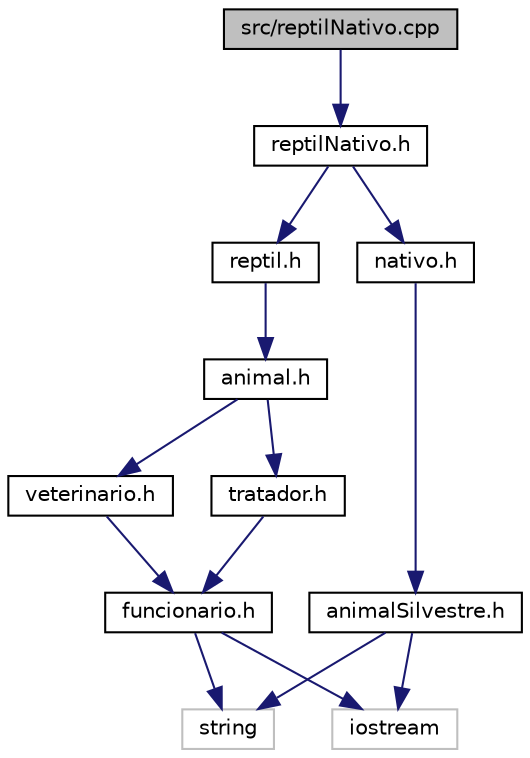 digraph "src/reptilNativo.cpp"
{
  edge [fontname="Helvetica",fontsize="10",labelfontname="Helvetica",labelfontsize="10"];
  node [fontname="Helvetica",fontsize="10",shape=record];
  Node1 [label="src/reptilNativo.cpp",height=0.2,width=0.4,color="black", fillcolor="grey75", style="filled", fontcolor="black"];
  Node1 -> Node2 [color="midnightblue",fontsize="10",style="solid",fontname="Helvetica"];
  Node2 [label="reptilNativo.h",height=0.2,width=0.4,color="black", fillcolor="white", style="filled",URL="$reptilNativo_8h.html"];
  Node2 -> Node3 [color="midnightblue",fontsize="10",style="solid",fontname="Helvetica"];
  Node3 [label="reptil.h",height=0.2,width=0.4,color="black", fillcolor="white", style="filled",URL="$reptil_8h.html"];
  Node3 -> Node4 [color="midnightblue",fontsize="10",style="solid",fontname="Helvetica"];
  Node4 [label="animal.h",height=0.2,width=0.4,color="black", fillcolor="white", style="filled",URL="$animal_8h.html"];
  Node4 -> Node5 [color="midnightblue",fontsize="10",style="solid",fontname="Helvetica"];
  Node5 [label="veterinario.h",height=0.2,width=0.4,color="black", fillcolor="white", style="filled",URL="$veterinario_8h.html"];
  Node5 -> Node6 [color="midnightblue",fontsize="10",style="solid",fontname="Helvetica"];
  Node6 [label="funcionario.h",height=0.2,width=0.4,color="black", fillcolor="white", style="filled",URL="$funcionario_8h.html"];
  Node6 -> Node7 [color="midnightblue",fontsize="10",style="solid",fontname="Helvetica"];
  Node7 [label="string",height=0.2,width=0.4,color="grey75", fillcolor="white", style="filled"];
  Node6 -> Node8 [color="midnightblue",fontsize="10",style="solid",fontname="Helvetica"];
  Node8 [label="iostream",height=0.2,width=0.4,color="grey75", fillcolor="white", style="filled"];
  Node4 -> Node9 [color="midnightblue",fontsize="10",style="solid",fontname="Helvetica"];
  Node9 [label="tratador.h",height=0.2,width=0.4,color="black", fillcolor="white", style="filled",URL="$tratador_8h.html"];
  Node9 -> Node6 [color="midnightblue",fontsize="10",style="solid",fontname="Helvetica"];
  Node2 -> Node10 [color="midnightblue",fontsize="10",style="solid",fontname="Helvetica"];
  Node10 [label="nativo.h",height=0.2,width=0.4,color="black", fillcolor="white", style="filled",URL="$nativo_8h.html"];
  Node10 -> Node11 [color="midnightblue",fontsize="10",style="solid",fontname="Helvetica"];
  Node11 [label="animalSilvestre.h",height=0.2,width=0.4,color="black", fillcolor="white", style="filled",URL="$animalSilvestre_8h.html"];
  Node11 -> Node7 [color="midnightblue",fontsize="10",style="solid",fontname="Helvetica"];
  Node11 -> Node8 [color="midnightblue",fontsize="10",style="solid",fontname="Helvetica"];
}
